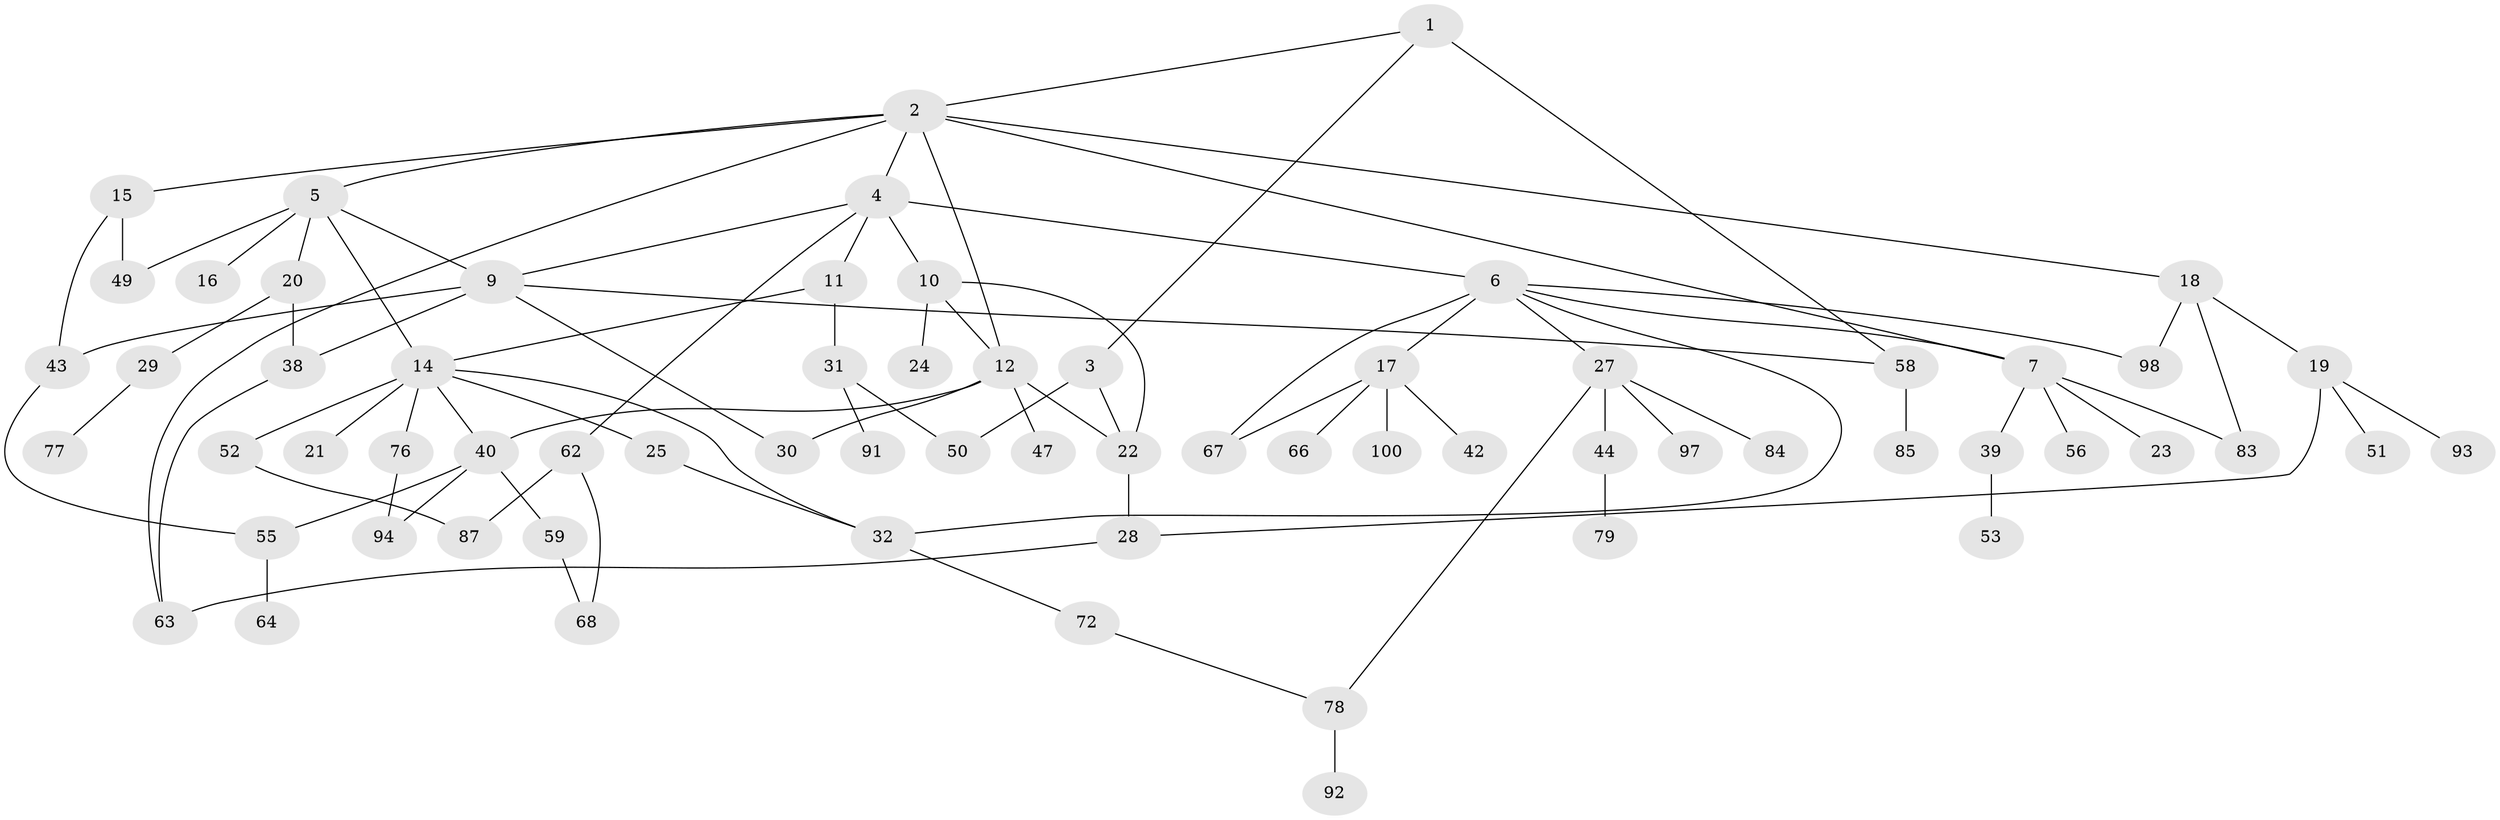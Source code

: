 // original degree distribution, {4: 0.11, 8: 0.01, 3: 0.18, 6: 0.02, 5: 0.06, 7: 0.01, 2: 0.34, 1: 0.27}
// Generated by graph-tools (version 1.1) at 2025/54/02/21/25 11:54:43]
// undirected, 67 vertices, 92 edges
graph export_dot {
graph [start="1"]
  node [color=gray90,style=filled];
  1 [super="+37"];
  2 [super="+48"];
  3 [super="+71"];
  4;
  5 [super="+80"];
  6 [super="+8"];
  7 [super="+33"];
  9 [super="+13"];
  10 [super="+60"];
  11 [super="+75"];
  12 [super="+65"];
  14 [super="+26"];
  15;
  16;
  17 [super="+41"];
  18 [super="+95"];
  19 [super="+61"];
  20;
  21;
  22 [super="+46"];
  23;
  24;
  25;
  27 [super="+35"];
  28 [super="+86"];
  29 [super="+34"];
  30 [super="+81"];
  31 [super="+57"];
  32 [super="+36"];
  38 [super="+89"];
  39 [super="+73"];
  40 [super="+45"];
  42;
  43 [super="+74"];
  44 [super="+54"];
  47;
  49;
  50;
  51;
  52;
  53 [super="+69"];
  55;
  56;
  58 [super="+70"];
  59;
  62 [super="+82"];
  63;
  64;
  66;
  67;
  68 [super="+88"];
  72;
  76 [super="+90"];
  77;
  78 [super="+96"];
  79;
  83;
  84;
  85;
  87 [super="+99"];
  91;
  92;
  93;
  94;
  97;
  98;
  100;
  1 -- 2;
  1 -- 3;
  1 -- 58;
  2 -- 4;
  2 -- 5;
  2 -- 12;
  2 -- 15;
  2 -- 18;
  2 -- 7;
  2 -- 63;
  3 -- 50;
  3 -- 22;
  4 -- 6;
  4 -- 9;
  4 -- 10;
  4 -- 11;
  4 -- 62;
  5 -- 16;
  5 -- 20;
  5 -- 14;
  5 -- 9;
  5 -- 49;
  6 -- 7;
  6 -- 17;
  6 -- 27;
  6 -- 32;
  6 -- 67;
  6 -- 98;
  7 -- 23;
  7 -- 56;
  7 -- 83;
  7 -- 39;
  9 -- 58;
  9 -- 43;
  9 -- 38;
  9 -- 30;
  10 -- 22;
  10 -- 24;
  10 -- 12;
  11 -- 14;
  11 -- 31;
  12 -- 47;
  12 -- 40;
  12 -- 22;
  12 -- 30;
  14 -- 21;
  14 -- 25;
  14 -- 40;
  14 -- 52;
  14 -- 76;
  14 -- 32;
  15 -- 49;
  15 -- 43;
  17 -- 66;
  17 -- 67;
  17 -- 100;
  17 -- 42;
  18 -- 19;
  18 -- 83;
  18 -- 98;
  19 -- 51;
  19 -- 93;
  19 -- 28;
  20 -- 29;
  20 -- 38;
  22 -- 28;
  25 -- 32;
  27 -- 97;
  27 -- 44;
  27 -- 78;
  27 -- 84;
  28 -- 63;
  29 -- 77;
  31 -- 91;
  31 -- 50;
  32 -- 72;
  38 -- 63;
  39 -- 53;
  40 -- 55;
  40 -- 94;
  40 -- 59;
  43 -- 55;
  44 -- 79;
  52 -- 87;
  55 -- 64;
  58 -- 85;
  59 -- 68;
  62 -- 68;
  62 -- 87;
  72 -- 78;
  76 -- 94;
  78 -- 92;
}
